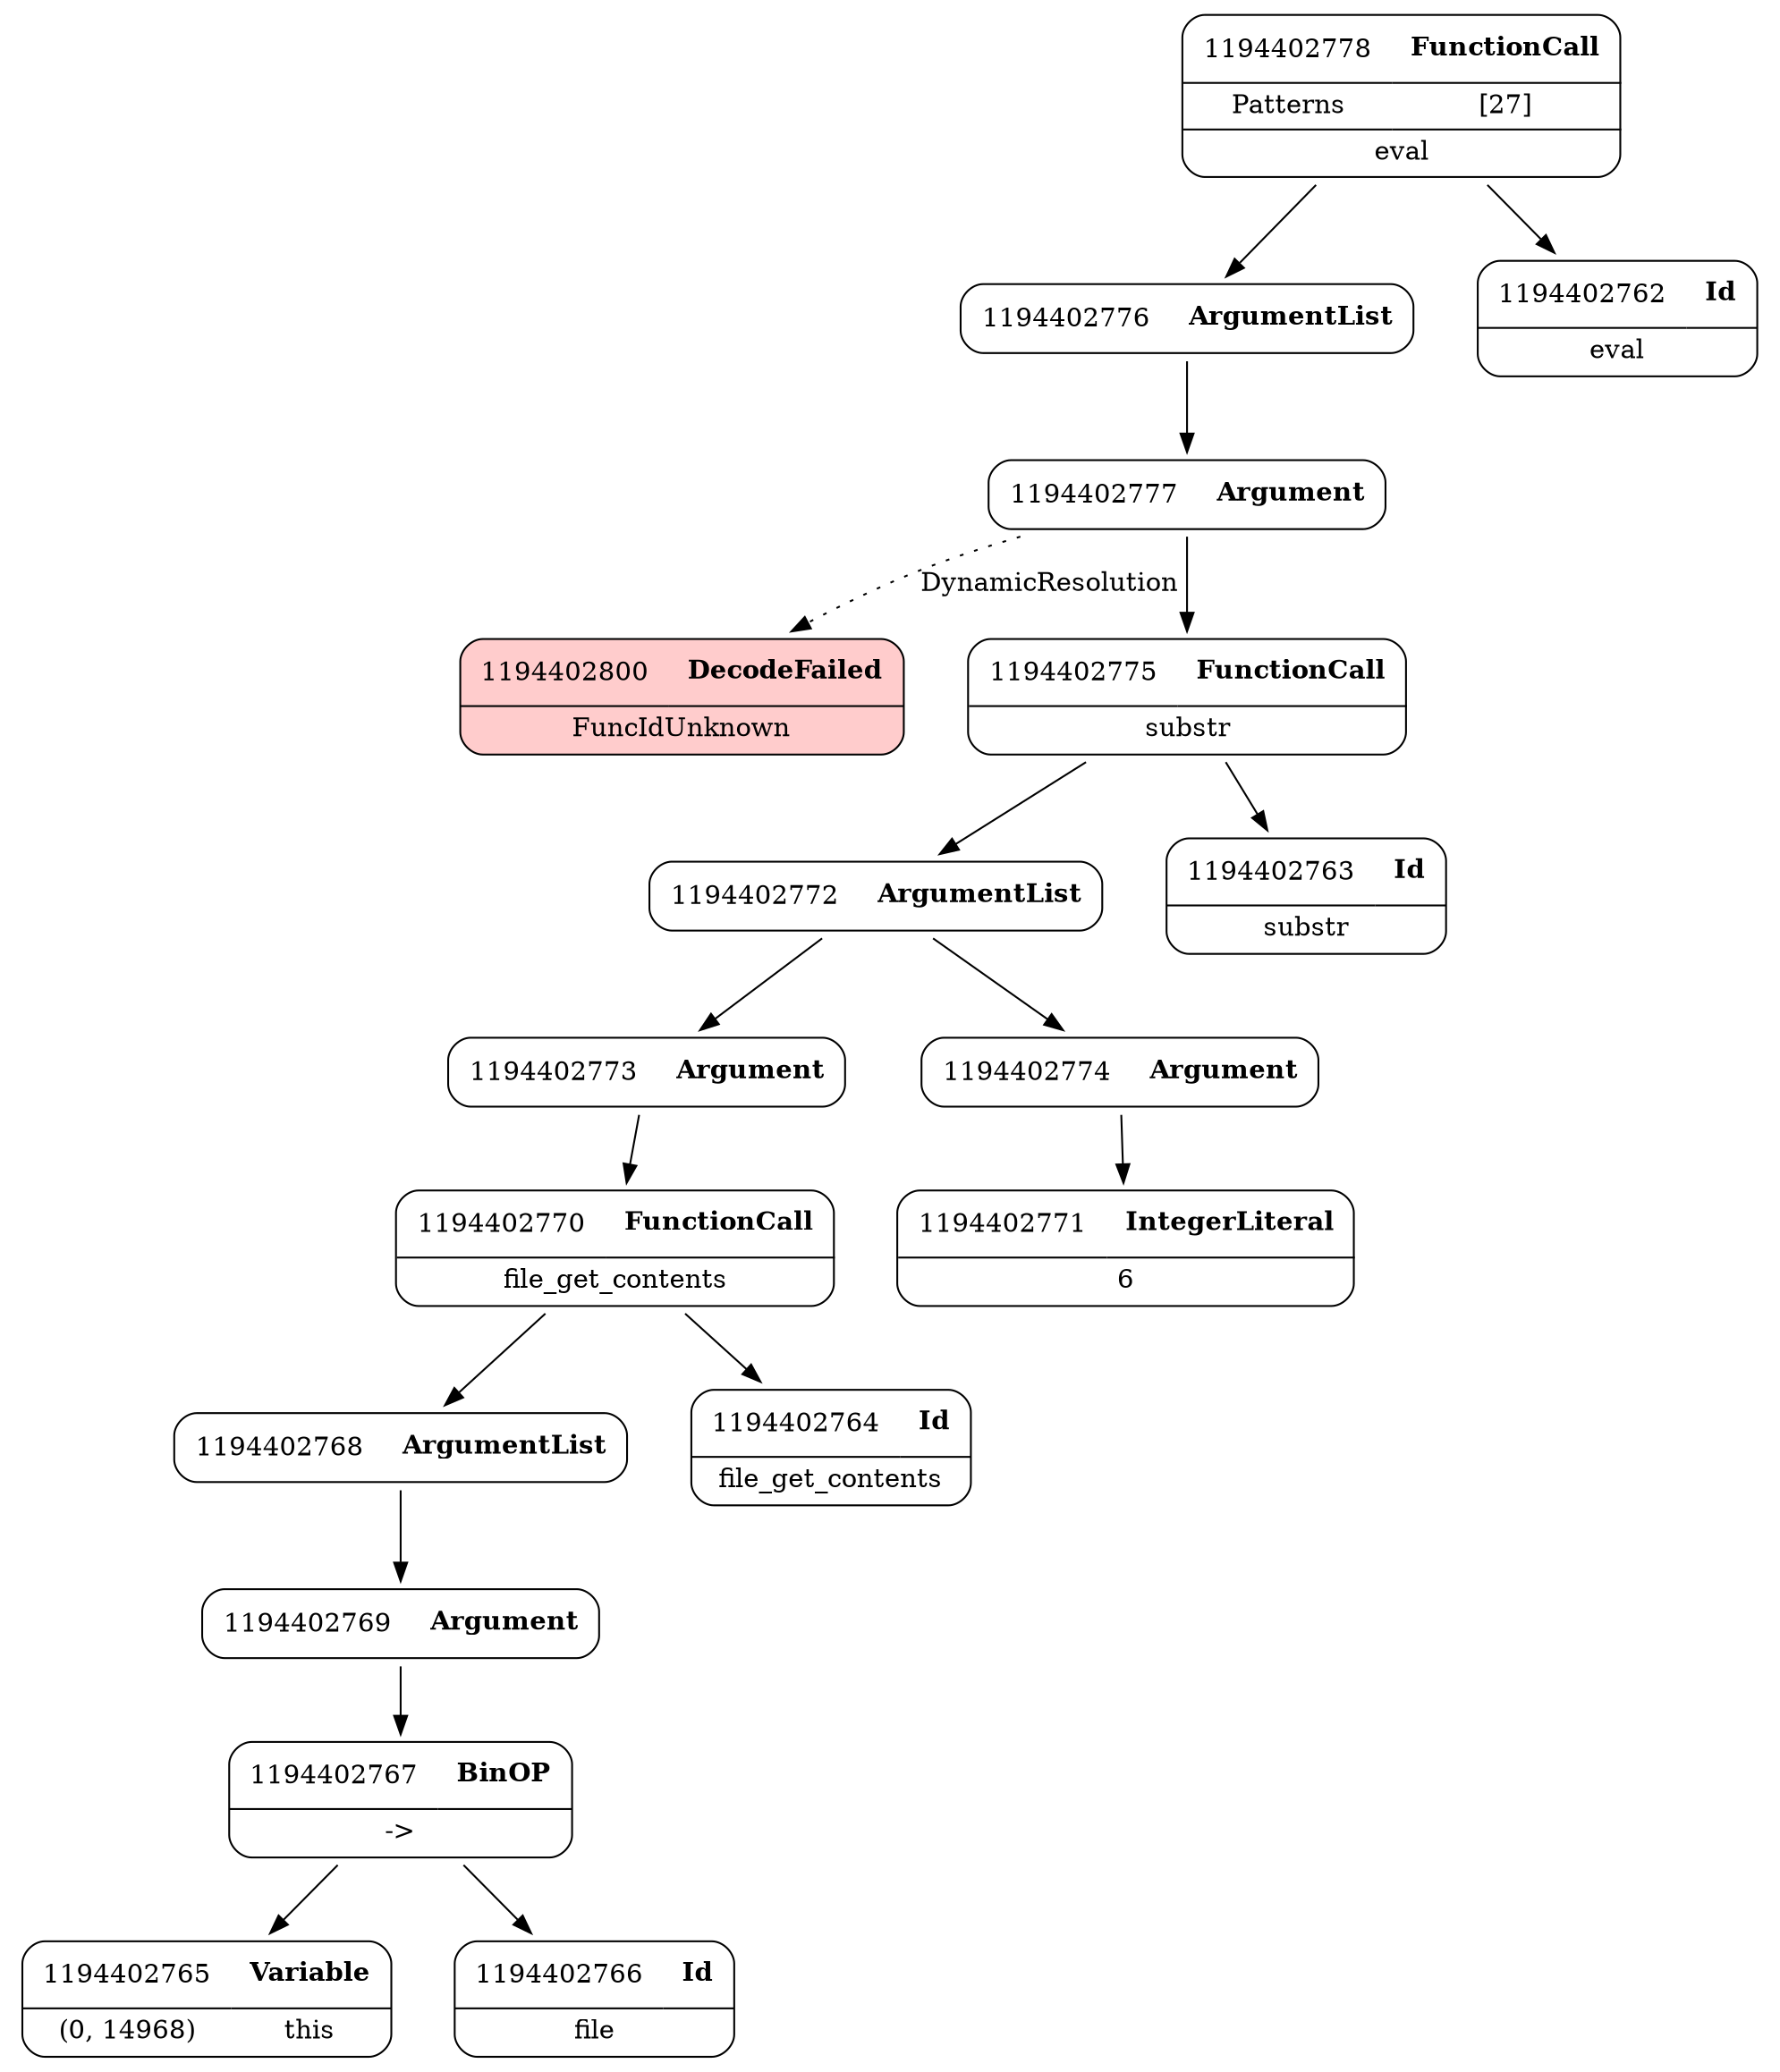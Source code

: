 digraph ast {
node [shape=none];
1194402769 [label=<<TABLE border='1' cellspacing='0' cellpadding='10' style='rounded' ><TR><TD border='0'>1194402769</TD><TD border='0'><B>Argument</B></TD></TR></TABLE>>];
1194402769 -> 1194402767 [weight=2];
1194402768 [label=<<TABLE border='1' cellspacing='0' cellpadding='10' style='rounded' ><TR><TD border='0'>1194402768</TD><TD border='0'><B>ArgumentList</B></TD></TR></TABLE>>];
1194402768 -> 1194402769 [weight=2];
1194402800 [label=<<TABLE border='1' cellspacing='0' cellpadding='10' style='rounded' bgcolor='#FFCCCC' ><TR><TD border='0'>1194402800</TD><TD border='0'><B>DecodeFailed</B></TD></TR><HR/><TR><TD border='0' cellpadding='5' colspan='2'>FuncIdUnknown</TD></TR></TABLE>>];
1194402771 [label=<<TABLE border='1' cellspacing='0' cellpadding='10' style='rounded' ><TR><TD border='0'>1194402771</TD><TD border='0'><B>IntegerLiteral</B></TD></TR><HR/><TR><TD border='0' cellpadding='5' colspan='2'>6</TD></TR></TABLE>>];
1194402770 [label=<<TABLE border='1' cellspacing='0' cellpadding='10' style='rounded' ><TR><TD border='0'>1194402770</TD><TD border='0'><B>FunctionCall</B></TD></TR><HR/><TR><TD border='0' cellpadding='5' colspan='2'>file_get_contents</TD></TR></TABLE>>];
1194402770 -> 1194402764 [weight=2];
1194402770 -> 1194402768 [weight=2];
1194402773 [label=<<TABLE border='1' cellspacing='0' cellpadding='10' style='rounded' ><TR><TD border='0'>1194402773</TD><TD border='0'><B>Argument</B></TD></TR></TABLE>>];
1194402773 -> 1194402770 [weight=2];
1194402772 [label=<<TABLE border='1' cellspacing='0' cellpadding='10' style='rounded' ><TR><TD border='0'>1194402772</TD><TD border='0'><B>ArgumentList</B></TD></TR></TABLE>>];
1194402772 -> 1194402773 [weight=2];
1194402772 -> 1194402774 [weight=2];
1194402775 [label=<<TABLE border='1' cellspacing='0' cellpadding='10' style='rounded' ><TR><TD border='0'>1194402775</TD><TD border='0'><B>FunctionCall</B></TD></TR><HR/><TR><TD border='0' cellpadding='5' colspan='2'>substr</TD></TR></TABLE>>];
1194402775 -> 1194402763 [weight=2];
1194402775 -> 1194402772 [weight=2];
1194402774 [label=<<TABLE border='1' cellspacing='0' cellpadding='10' style='rounded' ><TR><TD border='0'>1194402774</TD><TD border='0'><B>Argument</B></TD></TR></TABLE>>];
1194402774 -> 1194402771 [weight=2];
1194402777 [label=<<TABLE border='1' cellspacing='0' cellpadding='10' style='rounded' ><TR><TD border='0'>1194402777</TD><TD border='0'><B>Argument</B></TD></TR></TABLE>>];
1194402777 -> 1194402775 [weight=2];
1194402777 -> 1194402800 [style=dotted,label=DynamicResolution];
1194402776 [label=<<TABLE border='1' cellspacing='0' cellpadding='10' style='rounded' ><TR><TD border='0'>1194402776</TD><TD border='0'><B>ArgumentList</B></TD></TR></TABLE>>];
1194402776 -> 1194402777 [weight=2];
1194402778 [label=<<TABLE border='1' cellspacing='0' cellpadding='10' style='rounded' ><TR><TD border='0'>1194402778</TD><TD border='0'><B>FunctionCall</B></TD></TR><HR/><TR><TD border='0' cellpadding='5'>Patterns</TD><TD border='0' cellpadding='5'>[27]</TD></TR><HR/><TR><TD border='0' cellpadding='5' colspan='2'>eval</TD></TR></TABLE>>];
1194402778 -> 1194402762 [weight=2];
1194402778 -> 1194402776 [weight=2];
1194402763 [label=<<TABLE border='1' cellspacing='0' cellpadding='10' style='rounded' ><TR><TD border='0'>1194402763</TD><TD border='0'><B>Id</B></TD></TR><HR/><TR><TD border='0' cellpadding='5' colspan='2'>substr</TD></TR></TABLE>>];
1194402762 [label=<<TABLE border='1' cellspacing='0' cellpadding='10' style='rounded' ><TR><TD border='0'>1194402762</TD><TD border='0'><B>Id</B></TD></TR><HR/><TR><TD border='0' cellpadding='5' colspan='2'>eval</TD></TR></TABLE>>];
1194402765 [label=<<TABLE border='1' cellspacing='0' cellpadding='10' style='rounded' ><TR><TD border='0'>1194402765</TD><TD border='0'><B>Variable</B></TD></TR><HR/><TR><TD border='0' cellpadding='5'>(0, 14968)</TD><TD border='0' cellpadding='5'>this</TD></TR></TABLE>>];
1194402764 [label=<<TABLE border='1' cellspacing='0' cellpadding='10' style='rounded' ><TR><TD border='0'>1194402764</TD><TD border='0'><B>Id</B></TD></TR><HR/><TR><TD border='0' cellpadding='5' colspan='2'>file_get_contents</TD></TR></TABLE>>];
1194402767 [label=<<TABLE border='1' cellspacing='0' cellpadding='10' style='rounded' ><TR><TD border='0'>1194402767</TD><TD border='0'><B>BinOP</B></TD></TR><HR/><TR><TD border='0' cellpadding='5' colspan='2'>-&gt;</TD></TR></TABLE>>];
1194402767 -> 1194402765 [weight=2];
1194402767 -> 1194402766 [weight=2];
1194402766 [label=<<TABLE border='1' cellspacing='0' cellpadding='10' style='rounded' ><TR><TD border='0'>1194402766</TD><TD border='0'><B>Id</B></TD></TR><HR/><TR><TD border='0' cellpadding='5' colspan='2'>file</TD></TR></TABLE>>];
}
